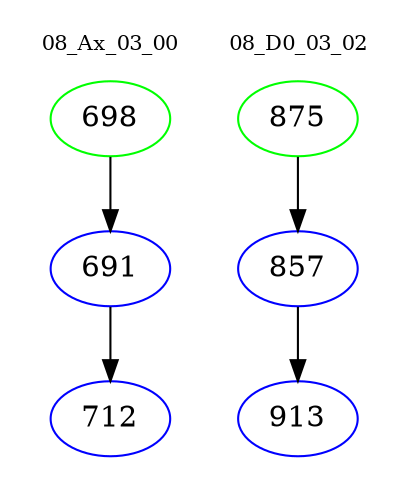 digraph{
subgraph cluster_0 {
color = white
label = "08_Ax_03_00";
fontsize=10;
T0_698 [label="698", color="green"]
T0_698 -> T0_691 [color="black"]
T0_691 [label="691", color="blue"]
T0_691 -> T0_712 [color="black"]
T0_712 [label="712", color="blue"]
}
subgraph cluster_1 {
color = white
label = "08_D0_03_02";
fontsize=10;
T1_875 [label="875", color="green"]
T1_875 -> T1_857 [color="black"]
T1_857 [label="857", color="blue"]
T1_857 -> T1_913 [color="black"]
T1_913 [label="913", color="blue"]
}
}
